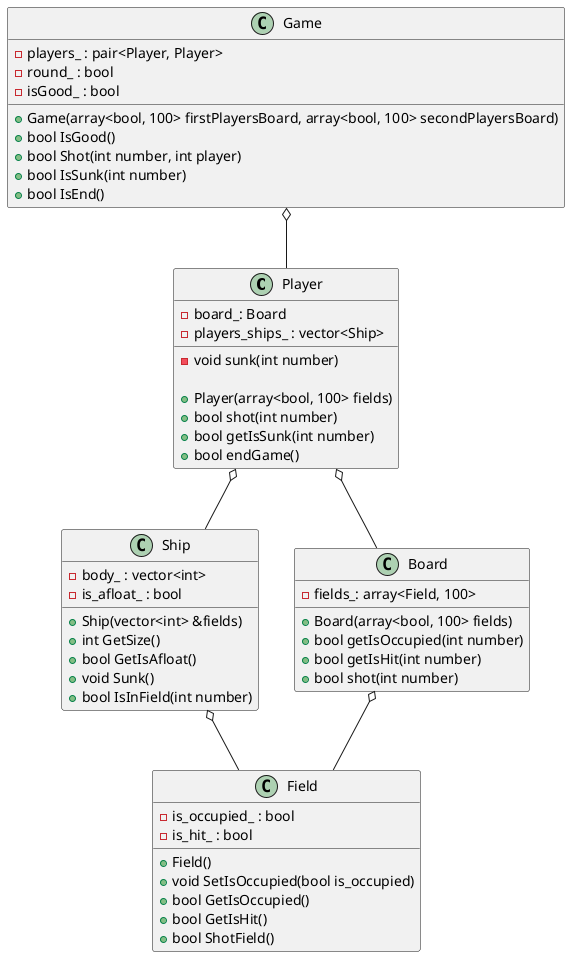 @startuml

Player o-- Ship
Board o-- Field
Player o-- Board
Game o-- Player
Ship o-- Field

class Ship {
  -body_ : vector<int>
  -is_afloat_ : bool

  +Ship(vector<int> &fields)
  +int GetSize()
  +bool GetIsAfloat()
  +void Sunk()
  +bool IsInField(int number)
}

class Field {
  -is_occupied_ : bool
  -is_hit_ : bool

  +Field()
  +void SetIsOccupied(bool is_occupied)
  +bool GetIsOccupied()
  +bool GetIsHit()
  +bool ShotField()
}

class Game {
  -players_ : pair<Player, Player>
  -round_ : bool
  -isGood_ : bool

  +Game(array<bool, 100> firstPlayersBoard, array<bool, 100> secondPlayersBoard)
  +bool IsGood()
  +bool Shot(int number, int player)
  +bool IsSunk(int number)
  +bool IsEnd()
}

class Board {
  -fields_: array<Field, 100>

  +Board(array<bool, 100> fields)
  +bool getIsOccupied(int number)
  +bool getIsHit(int number)
  +bool shot(int number)
}

class Player {
  -board_: Board
  -players_ships_ : vector<Ship>

  -void sunk(int number)

  +Player(array<bool, 100> fields)
  +bool shot(int number)
  +bool getIsSunk(int number)
  +bool endGame()
}

@enduml
